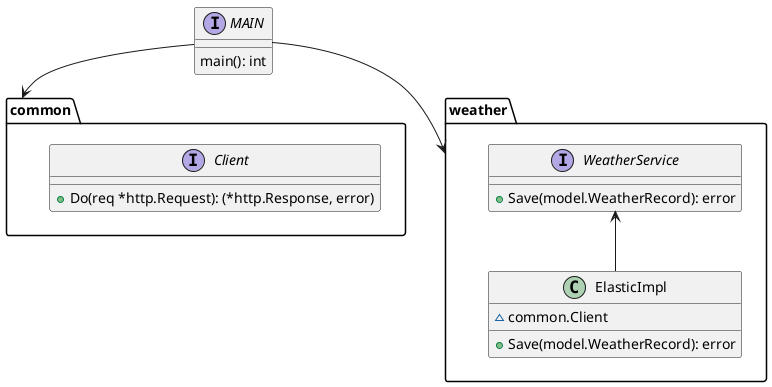 @startuml
'https://plantuml.com/class-diagram

interface MAIN {
    main(): int
}

interface common.Client {
    +Do(req *http.Request): (*http.Response, error)
}

interface weather.WeatherService {
    +Save(model.WeatherRecord): error
}

class weather.ElasticImpl {
    ~common.Client
    +Save(model.WeatherRecord): error
}

MAIN --> weather
MAIN --> common
WeatherService <-- ElasticImpl


@enduml